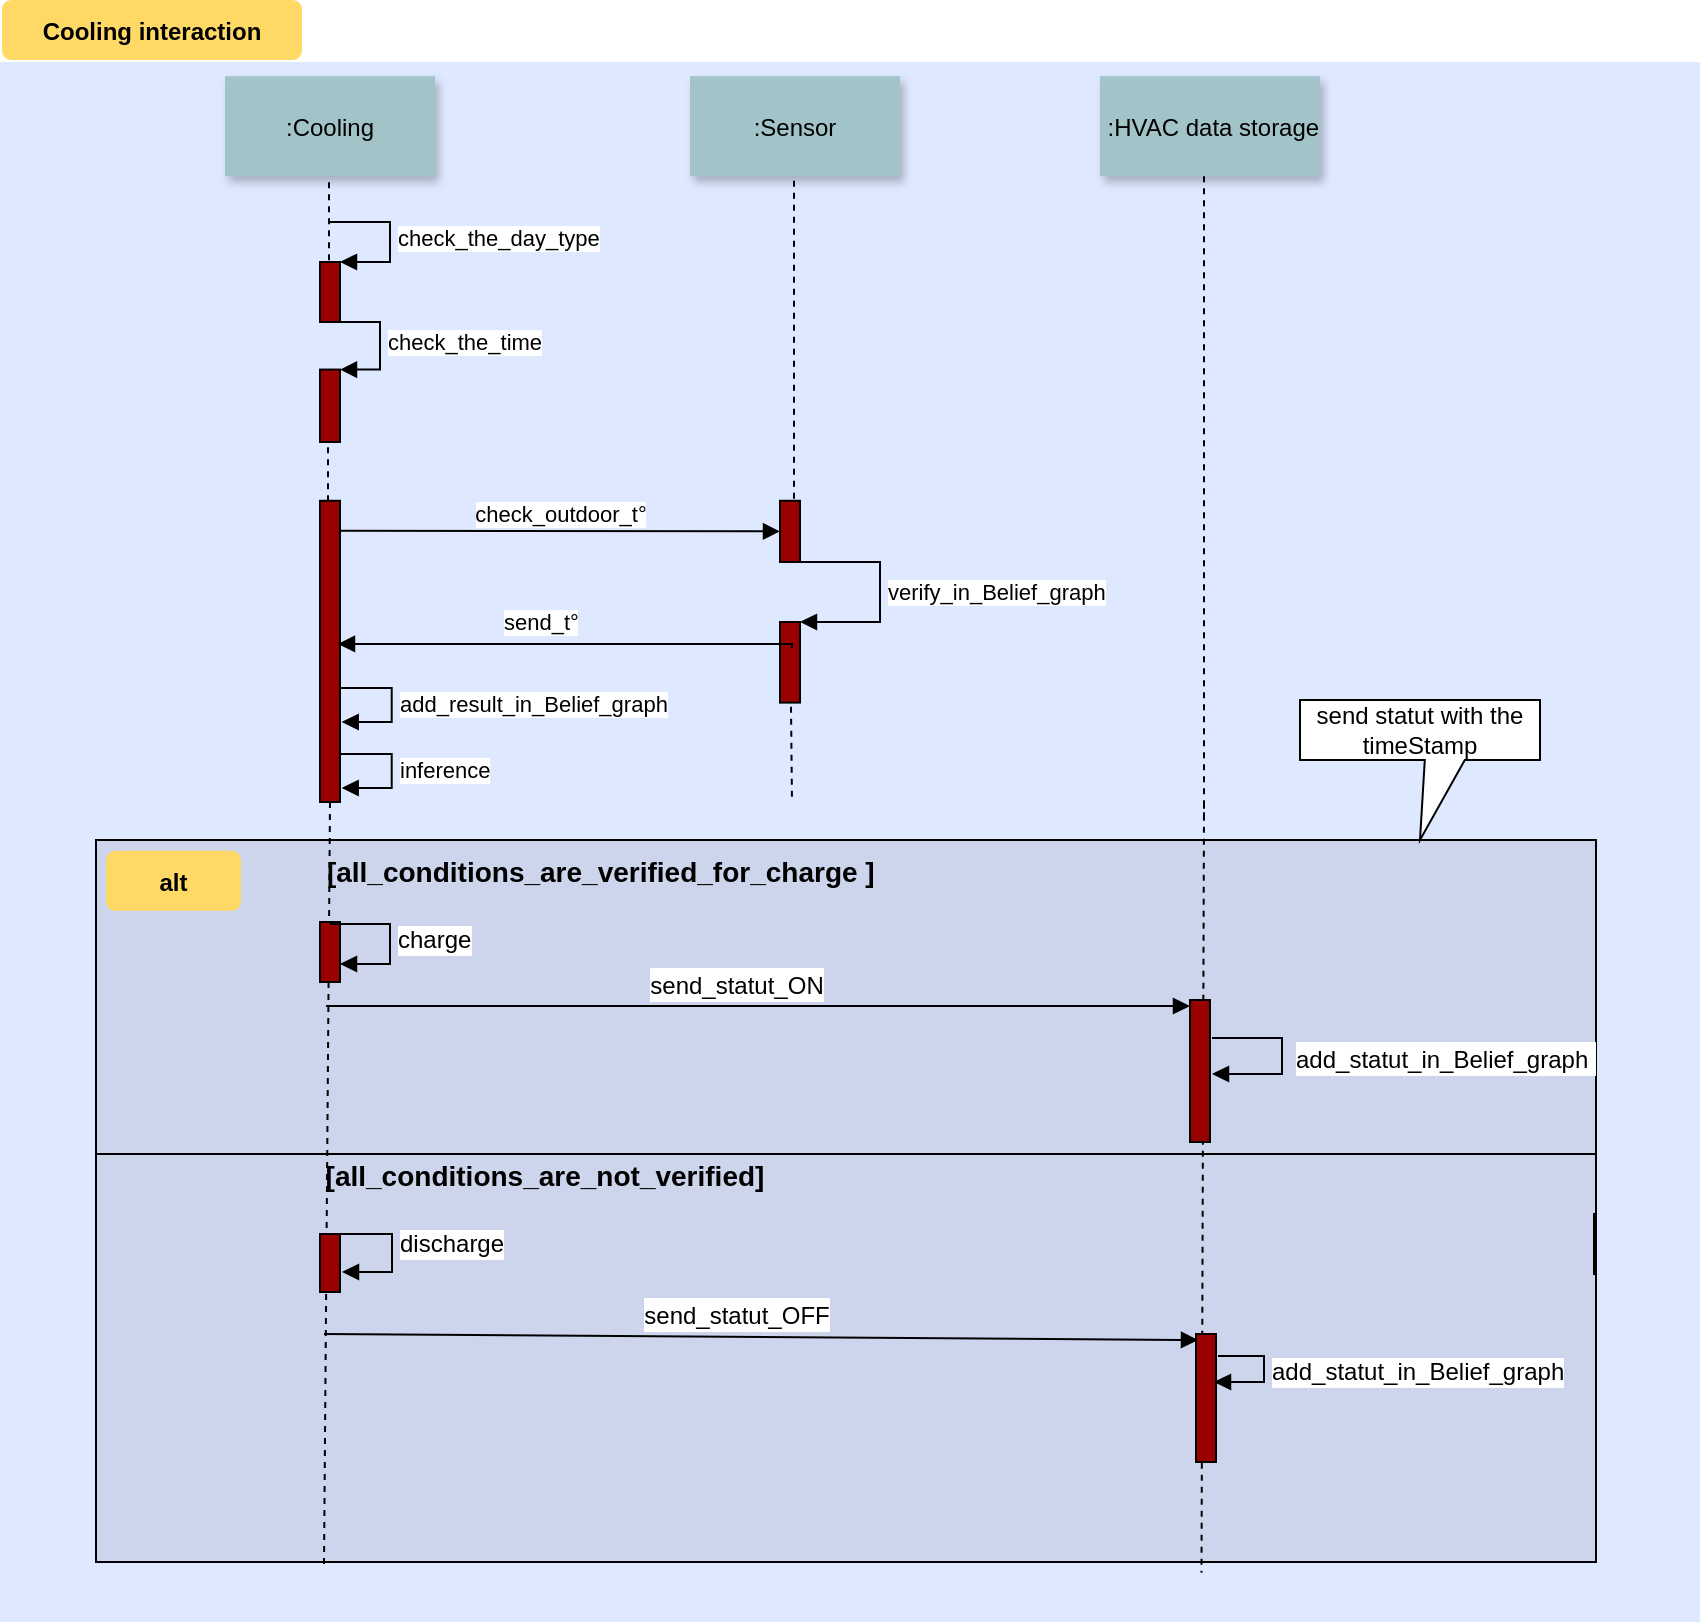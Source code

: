 <mxfile version="20.0.4" type="github" pages="4">
  <diagram name="Page-1" id="9361dd3d-8414-5efd-6122-117bd74ce7a7">
    <mxGraphModel dx="895" dy="699" grid="1" gridSize="10" guides="1" tooltips="1" connect="1" arrows="1" fold="1" page="0" pageScale="1.5" pageWidth="826" pageHeight="1169" background="none" math="0" shadow="0">
      <root>
        <mxCell id="0" />
        <mxCell id="1" parent="0" />
        <mxCell id="69" value="" style="fillColor=#DEE8FF;strokeColor=none" parent="1" vertex="1">
          <mxGeometry x="40" y="80" width="850" height="780" as="geometry" />
        </mxCell>
        <mxCell id="20" value="" style="fillColor=#CCD5EB" parent="1" vertex="1">
          <mxGeometry x="88" y="469" width="750" height="361" as="geometry" />
        </mxCell>
        <mxCell id="4" value=":Cooling" style="shadow=1;fillColor=#A2C4C9;strokeColor=none" parent="1" vertex="1">
          <mxGeometry x="152.5" y="87.08" width="105" height="50" as="geometry" />
        </mxCell>
        <mxCell id="6" value="" style="fillColor=#990000;strokeColor=#000000;" parent="1" vertex="1">
          <mxGeometry x="430" y="299.39" width="10" height="30.61" as="geometry" />
        </mxCell>
        <mxCell id="7" value=":Sensor" style="shadow=1;fillColor=#A2C4C9;strokeColor=none" parent="1" vertex="1">
          <mxGeometry x="385" y="87.08" width="105" height="50" as="geometry" />
        </mxCell>
        <mxCell id="8" value="" style="edgeStyle=none;endArrow=none;dashed=1" parent="1" edge="1">
          <mxGeometry x="306.335" y="164.39" width="100" height="100" as="geometry">
            <mxPoint x="437" y="139.39" as="sourcePoint" />
            <mxPoint x="437" y="299.39" as="targetPoint" />
            <Array as="points">
              <mxPoint x="437" y="219.39" />
            </Array>
          </mxGeometry>
        </mxCell>
        <mxCell id="15" value=" :HVAC data storage" style="shadow=1;fillColor=#A2C4C9;strokeColor=none" parent="1" vertex="1">
          <mxGeometry x="590" y="87.08" width="110" height="50" as="geometry" />
        </mxCell>
        <mxCell id="71" value="Cooling interaction" style="rounded=1;fontStyle=1;fillColor=#FFD966;strokeColor=none" parent="1" vertex="1">
          <mxGeometry x="41" y="49" width="150" height="30" as="geometry" />
        </mxCell>
        <mxCell id="KWaYDghVdsMkwN6aYNVy-91" value="" style="html=1;points=[];perimeter=orthogonalPerimeter;strokeColor=#000000;fillColor=#990000;" parent="1" vertex="1">
          <mxGeometry x="200" y="180" width="10" height="30" as="geometry" />
        </mxCell>
        <mxCell id="KWaYDghVdsMkwN6aYNVy-92" value="check_the_day_type" style="edgeStyle=orthogonalEdgeStyle;html=1;align=left;spacingLeft=2;endArrow=block;rounded=0;entryX=1;entryY=0;" parent="1" target="KWaYDghVdsMkwN6aYNVy-91" edge="1">
          <mxGeometry relative="1" as="geometry">
            <mxPoint x="205" y="160" as="sourcePoint" />
            <Array as="points">
              <mxPoint x="205" y="160" />
              <mxPoint x="235" y="160" />
              <mxPoint x="235" y="180" />
            </Array>
          </mxGeometry>
        </mxCell>
        <mxCell id="KWaYDghVdsMkwN6aYNVy-96" value="" style="html=1;points=[];perimeter=orthogonalPerimeter;strokeColor=#000000;fillColor=#990000;" parent="1" vertex="1">
          <mxGeometry x="200" y="233.78" width="10" height="36.22" as="geometry" />
        </mxCell>
        <mxCell id="KWaYDghVdsMkwN6aYNVy-97" value="check_the_time" style="edgeStyle=orthogonalEdgeStyle;html=1;align=left;spacingLeft=2;endArrow=block;rounded=0;entryX=1;entryY=0;fillColor=#990000;" parent="1" target="KWaYDghVdsMkwN6aYNVy-96" edge="1">
          <mxGeometry relative="1" as="geometry">
            <mxPoint x="205" y="210" as="sourcePoint" />
            <Array as="points">
              <mxPoint x="230" y="210" />
              <mxPoint x="230" y="234" />
            </Array>
          </mxGeometry>
        </mxCell>
        <mxCell id="KWaYDghVdsMkwN6aYNVy-99" value="" style="html=1;points=[];perimeter=orthogonalPerimeter;strokeColor=#000000;fillColor=#990000;" parent="1" vertex="1">
          <mxGeometry x="200" y="299.39" width="10" height="150.61" as="geometry" />
        </mxCell>
        <mxCell id="KWaYDghVdsMkwN6aYNVy-100" value="" style="edgeStyle=none;dashed=1;endArrow=none;exitX=0.4;exitY=1.073;exitDx=0;exitDy=0;exitPerimeter=0;" parent="1" source="KWaYDghVdsMkwN6aYNVy-96" target="KWaYDghVdsMkwN6aYNVy-99" edge="1">
          <mxGeometry x="50" y="300" width="100" height="100" as="geometry">
            <mxPoint x="204" y="272.644" as="sourcePoint" />
            <mxPoint x="204.535" y="399.16" as="targetPoint" />
          </mxGeometry>
        </mxCell>
        <mxCell id="KWaYDghVdsMkwN6aYNVy-106" value="check_outdoor_t°" style="html=1;verticalAlign=bottom;endArrow=block;rounded=0;fillColor=#990000;entryX=0;entryY=0.5;entryDx=0;entryDy=0;" parent="1" target="6" edge="1">
          <mxGeometry width="80" relative="1" as="geometry">
            <mxPoint x="210" y="314.39" as="sourcePoint" />
            <mxPoint x="390" y="314" as="targetPoint" />
          </mxGeometry>
        </mxCell>
        <mxCell id="KWaYDghVdsMkwN6aYNVy-110" value="" style="html=1;points=[];perimeter=orthogonalPerimeter;strokeColor=#000000;fillColor=#990000;" parent="1" vertex="1">
          <mxGeometry x="430" y="360" width="10" height="40.31" as="geometry" />
        </mxCell>
        <mxCell id="KWaYDghVdsMkwN6aYNVy-111" value="verify_in_Belief_graph" style="edgeStyle=orthogonalEdgeStyle;html=1;align=left;spacingLeft=2;endArrow=block;rounded=0;entryX=1;entryY=0;fillColor=#990000;" parent="1" target="KWaYDghVdsMkwN6aYNVy-110" edge="1">
          <mxGeometry relative="1" as="geometry">
            <mxPoint x="440" y="330" as="sourcePoint" />
            <Array as="points">
              <mxPoint x="480" y="330" />
              <mxPoint x="480" y="360" />
            </Array>
          </mxGeometry>
        </mxCell>
        <mxCell id="KWaYDghVdsMkwN6aYNVy-112" value="send_t°" style="endArrow=block;endFill=1;html=1;edgeStyle=orthogonalEdgeStyle;align=left;verticalAlign=top;rounded=0;fillColor=#990000;exitX=0.9;exitY=0.397;exitDx=0;exitDy=0;exitPerimeter=0;entryX=1.2;entryY=0.571;entryDx=0;entryDy=0;entryPerimeter=0;" parent="1" edge="1">
          <mxGeometry x="0.293" y="-24" relative="1" as="geometry">
            <mxPoint x="436" y="373.003" as="sourcePoint" />
            <mxPoint x="209" y="370.968" as="targetPoint" />
            <Array as="points">
              <mxPoint x="436" y="371" />
            </Array>
            <mxPoint as="offset" />
          </mxGeometry>
        </mxCell>
        <mxCell id="KWaYDghVdsMkwN6aYNVy-116" value="add_result_in_Belief_graph" style="edgeStyle=orthogonalEdgeStyle;html=1;align=left;spacingLeft=2;endArrow=block;rounded=0;fillColor=#990000;" parent="1" edge="1">
          <mxGeometry relative="1" as="geometry">
            <mxPoint x="210.41" y="393" as="sourcePoint" />
            <Array as="points">
              <mxPoint x="235.85" y="393" />
              <mxPoint x="235.85" y="410" />
            </Array>
            <mxPoint x="210.85" y="410" as="targetPoint" />
          </mxGeometry>
        </mxCell>
        <mxCell id="KWaYDghVdsMkwN6aYNVy-124" value="" style="edgeStyle=none;dashed=1;endArrow=none;startArrow=none;" parent="1" edge="1">
          <mxGeometry x="51.5" y="-19.83" width="100" height="100" as="geometry">
            <mxPoint x="204.5" y="140.17" as="sourcePoint" />
            <mxPoint x="204.5" y="180.17" as="targetPoint" />
          </mxGeometry>
        </mxCell>
        <mxCell id="72" value="alt" style="rounded=1;fontStyle=1;fillColor=#FFD966;strokeColor=none" parent="1" vertex="1">
          <mxGeometry x="93" y="474.39" width="67.5" height="30" as="geometry" />
        </mxCell>
        <mxCell id="KWaYDghVdsMkwN6aYNVy-128" value="&lt;h1&gt;&lt;font style=&quot;font-size: 14px;&quot;&gt;&lt;span style=&quot;white-space: pre;&quot;&gt; &lt;span style=&quot;white-space: pre;&quot;&gt; &lt;/span&gt;&lt;/span&gt;[all_conditions_are_verified_for_charge ]&lt;/font&gt;&lt;/h1&gt;" style="text;html=1;resizable=0;autosize=1;align=center;verticalAlign=middle;points=[];fillColor=none;strokeColor=none;rounded=0;" parent="1" vertex="1">
          <mxGeometry x="155.5" y="447" width="360" height="70" as="geometry" />
        </mxCell>
        <mxCell id="KWaYDghVdsMkwN6aYNVy-134" value="" style="edgeStyle=none;endArrow=none;dashed=1;entryX=0.152;entryY=1.003;entryDx=0;entryDy=0;entryPerimeter=0;" parent="1" target="20" edge="1">
          <mxGeometry x="74.295" y="454.47" width="100" height="100" as="geometry">
            <mxPoint x="205" y="450" as="sourcePoint" />
            <mxPoint x="205" y="690" as="targetPoint" />
          </mxGeometry>
        </mxCell>
        <mxCell id="KWaYDghVdsMkwN6aYNVy-135" value="" style="edgeStyle=none;endArrow=none;dashed=1;exitX=0.55;exitY=1.05;exitDx=0;exitDy=0;exitPerimeter=0;" parent="1" source="KWaYDghVdsMkwN6aYNVy-110" edge="1">
          <mxGeometry x="271.335" y="420.12" width="100" height="100" as="geometry">
            <mxPoint x="402" y="395.12" as="sourcePoint" />
            <mxPoint x="436" y="450" as="targetPoint" />
          </mxGeometry>
        </mxCell>
        <mxCell id="KWaYDghVdsMkwN6aYNVy-136" value="" style="html=1;verticalAlign=bottom;endArrow=block;rounded=0;fontSize=14;fillColor=#990000;" parent="1" edge="1">
          <mxGeometry width="80" relative="1" as="geometry">
            <mxPoint x="203" y="552" as="sourcePoint" />
            <mxPoint x="635" y="552" as="targetPoint" />
          </mxGeometry>
        </mxCell>
        <mxCell id="KWaYDghVdsMkwN6aYNVy-139" value="&lt;font style=&quot;font-size: 12px;&quot;&gt;send_statut_ON&lt;/font&gt;" style="edgeLabel;html=1;align=center;verticalAlign=middle;resizable=0;points=[];fontSize=14;" parent="KWaYDghVdsMkwN6aYNVy-136" vertex="1" connectable="0">
          <mxGeometry x="-0.682" y="2" relative="1" as="geometry">
            <mxPoint x="136" y="-9" as="offset" />
          </mxGeometry>
        </mxCell>
        <mxCell id="KWaYDghVdsMkwN6aYNVy-137" value="" style="edgeStyle=none;endArrow=none;dashed=1;" parent="1" edge="1">
          <mxGeometry x="498.795" y="159.16" width="100" height="100" as="geometry">
            <mxPoint x="642" y="137.08" as="sourcePoint" />
            <mxPoint x="642" y="457.08" as="targetPoint" />
            <Array as="points">
              <mxPoint x="642" y="297.08" />
              <mxPoint x="642" y="407.08" />
            </Array>
          </mxGeometry>
        </mxCell>
        <mxCell id="KWaYDghVdsMkwN6aYNVy-138" value="" style="edgeStyle=none;endArrow=none;dashed=1;entryX=0.737;entryY=1.015;entryDx=0;entryDy=0;entryPerimeter=0;" parent="1" target="20" edge="1">
          <mxGeometry x="581.488" y="515.39" width="100" height="100" as="geometry">
            <mxPoint x="642" y="450.39" as="sourcePoint" />
            <mxPoint x="642" y="540" as="targetPoint" />
          </mxGeometry>
        </mxCell>
        <mxCell id="KWaYDghVdsMkwN6aYNVy-153" value="" style="endArrow=none;html=1;edgeStyle=orthogonalEdgeStyle;rounded=0;fontSize=12;fillColor=#990000;" parent="1" edge="1">
          <mxGeometry relative="1" as="geometry">
            <mxPoint x="88" y="626" as="sourcePoint" />
            <mxPoint x="838" y="686" as="targetPoint" />
            <Array as="points">
              <mxPoint x="838" y="626" />
              <mxPoint x="838" y="656" />
              <mxPoint x="837" y="656" />
            </Array>
          </mxGeometry>
        </mxCell>
        <mxCell id="KWaYDghVdsMkwN6aYNVy-160" value="&lt;h1&gt;&lt;font style=&quot;font-size: 14px;&quot;&gt;[all_conditions_are_not_verified]&lt;/font&gt;&lt;/h1&gt;" style="text;html=1;resizable=0;autosize=1;align=center;verticalAlign=middle;points=[];fillColor=none;strokeColor=none;rounded=0;fontSize=12;" parent="1" vertex="1">
          <mxGeometry x="192" y="599" width="240" height="70" as="geometry" />
        </mxCell>
        <mxCell id="KWaYDghVdsMkwN6aYNVy-161" value="" style="html=1;verticalAlign=bottom;endArrow=block;rounded=0;fontSize=14;fillColor=#990000;" parent="1" edge="1">
          <mxGeometry width="80" relative="1" as="geometry">
            <mxPoint x="202" y="716" as="sourcePoint" />
            <mxPoint x="639" y="719" as="targetPoint" />
          </mxGeometry>
        </mxCell>
        <mxCell id="KWaYDghVdsMkwN6aYNVy-162" value="&lt;font style=&quot;font-size: 12px;&quot;&gt;send_statut_OFF&lt;/font&gt;" style="edgeLabel;html=1;align=center;verticalAlign=middle;resizable=0;points=[];fontSize=14;" parent="KWaYDghVdsMkwN6aYNVy-161" vertex="1" connectable="0">
          <mxGeometry x="-0.682" y="2" relative="1" as="geometry">
            <mxPoint x="136" y="-9" as="offset" />
          </mxGeometry>
        </mxCell>
        <mxCell id="KWaYDghVdsMkwN6aYNVy-166" value="" style="html=1;points=[];perimeter=orthogonalPerimeter;fontSize=14;strokeColor=#000000;fillColor=#990000;" parent="1" vertex="1">
          <mxGeometry x="635" y="549" width="10" height="71" as="geometry" />
        </mxCell>
        <mxCell id="KWaYDghVdsMkwN6aYNVy-167" value="&lt;font style=&quot;font-size: 12px;&quot;&gt;add_statut_in_Belief_graph&lt;/font&gt;&amp;nbsp;" style="edgeStyle=orthogonalEdgeStyle;html=1;align=left;spacingLeft=2;endArrow=block;rounded=0;entryX=1;entryY=0;fontSize=14;fillColor=#990000;" parent="1" edge="1">
          <mxGeometry x="0.023" y="3" relative="1" as="geometry">
            <mxPoint x="646" y="568" as="sourcePoint" />
            <Array as="points">
              <mxPoint x="681" y="568" />
              <mxPoint x="681" y="586" />
            </Array>
            <mxPoint x="646" y="586" as="targetPoint" />
            <mxPoint as="offset" />
          </mxGeometry>
        </mxCell>
        <mxCell id="KWaYDghVdsMkwN6aYNVy-170" value="" style="html=1;points=[];perimeter=orthogonalPerimeter;fontSize=12;strokeColor=#000000;fillColor=#990000;" parent="1" vertex="1">
          <mxGeometry x="638" y="716" width="10" height="64" as="geometry" />
        </mxCell>
        <mxCell id="KWaYDghVdsMkwN6aYNVy-171" value="add_statut_in_Belief_graph" style="edgeStyle=orthogonalEdgeStyle;html=1;align=left;spacingLeft=2;endArrow=block;rounded=0;entryX=1;entryY=0;fontSize=12;fillColor=#990000;" parent="1" edge="1">
          <mxGeometry relative="1" as="geometry">
            <mxPoint x="649" y="727" as="sourcePoint" />
            <Array as="points">
              <mxPoint x="672" y="727" />
              <mxPoint x="672" y="740" />
            </Array>
            <mxPoint x="647" y="740" as="targetPoint" />
          </mxGeometry>
        </mxCell>
        <mxCell id="a3HRklHgAuPiqRUHubjU-73" value="" style="html=1;points=[];perimeter=orthogonalPerimeter;fillColor=#990000;" parent="1" vertex="1">
          <mxGeometry x="200" y="666" width="10" height="29" as="geometry" />
        </mxCell>
        <mxCell id="a3HRklHgAuPiqRUHubjU-74" value="&lt;font style=&quot;font-size: 12px;&quot;&gt;discharge&lt;/font&gt;" style="edgeStyle=orthogonalEdgeStyle;html=1;align=left;spacingLeft=2;endArrow=block;rounded=0;entryX=1;entryY=0;" parent="1" edge="1">
          <mxGeometry relative="1" as="geometry">
            <mxPoint x="201" y="666" as="sourcePoint" />
            <Array as="points">
              <mxPoint x="211" y="666" />
              <mxPoint x="236" y="666" />
              <mxPoint x="236" y="685" />
            </Array>
            <mxPoint x="211" y="685" as="targetPoint" />
          </mxGeometry>
        </mxCell>
        <mxCell id="a3HRklHgAuPiqRUHubjU-75" value="" style="html=1;points=[];perimeter=orthogonalPerimeter;fillColor=#990000;" parent="1" vertex="1">
          <mxGeometry x="200" y="510" width="10" height="30" as="geometry" />
        </mxCell>
        <mxCell id="a3HRklHgAuPiqRUHubjU-76" value="&lt;font style=&quot;font-size: 12px;&quot;&gt;charge&lt;/font&gt;" style="edgeStyle=orthogonalEdgeStyle;html=1;align=left;spacingLeft=2;endArrow=block;rounded=0;entryX=1;entryY=0;" parent="1" edge="1">
          <mxGeometry relative="1" as="geometry">
            <mxPoint x="205" y="511" as="sourcePoint" />
            <Array as="points">
              <mxPoint x="235" y="511" />
            </Array>
            <mxPoint x="210" y="531" as="targetPoint" />
          </mxGeometry>
        </mxCell>
        <mxCell id="gYqp3dGPUbctehR9Qz2K-74" value="send statut with the timeStamp" style="shape=callout;whiteSpace=wrap;html=1;perimeter=calloutPerimeter;fontSize=12;fillColor=#FFFFFF;size=40;position=0.52;" parent="1" vertex="1">
          <mxGeometry x="690" y="399" width="120" height="70" as="geometry" />
        </mxCell>
        <mxCell id="VB29xxVvGVRYYTNChbio-74" value="inference" style="edgeStyle=orthogonalEdgeStyle;html=1;align=left;spacingLeft=2;endArrow=block;rounded=0;fillColor=#990000;" parent="1" edge="1">
          <mxGeometry relative="1" as="geometry">
            <mxPoint x="210.41" y="426" as="sourcePoint" />
            <Array as="points">
              <mxPoint x="235.85" y="426" />
              <mxPoint x="235.85" y="443" />
            </Array>
            <mxPoint x="210.85" y="443" as="targetPoint" />
          </mxGeometry>
        </mxCell>
      </root>
    </mxGraphModel>
  </diagram>
  <diagram id="0Hnkepwca97X6Aeg9WFG" name="Page-2">
    <mxGraphModel dx="895" dy="699" grid="1" gridSize="10" guides="1" tooltips="1" connect="1" arrows="1" fold="1" page="1" pageScale="1" pageWidth="827" pageHeight="1169" math="0" shadow="0">
      <root>
        <mxCell id="0" />
        <mxCell id="1" parent="0" />
        <mxCell id="5OgemiJRWwcm6Hdpr0hp-1" value="" style="fillColor=#DEE8FF;strokeColor=none" parent="1" vertex="1">
          <mxGeometry x="40" y="80" width="850" height="650" as="geometry" />
        </mxCell>
        <mxCell id="5OgemiJRWwcm6Hdpr0hp-2" value="" style="fillColor=#CCD5EB" parent="1" vertex="1">
          <mxGeometry x="88" y="328" width="752" height="352" as="geometry" />
        </mxCell>
        <mxCell id="5OgemiJRWwcm6Hdpr0hp-3" value=":DHW" style="shadow=1;fillColor=#A2C4C9;strokeColor=none" parent="1" vertex="1">
          <mxGeometry x="152.5" y="87.08" width="105" height="50" as="geometry" />
        </mxCell>
        <mxCell id="5OgemiJRWwcm6Hdpr0hp-7" value="" style="shadow=1;fillColor=#A2C4C9;strokeColor=none" parent="1" vertex="1">
          <mxGeometry x="590.004" y="87.08" width="105" height="50" as="geometry" />
        </mxCell>
        <mxCell id="5OgemiJRWwcm6Hdpr0hp-8" value="DHW interaction" style="rounded=1;fontStyle=1;fillColor=#FFD966;strokeColor=none" parent="1" vertex="1">
          <mxGeometry x="40" y="50" width="150" height="30" as="geometry" />
        </mxCell>
        <mxCell id="5OgemiJRWwcm6Hdpr0hp-9" value="" style="html=1;points=[];perimeter=orthogonalPerimeter;strokeColor=#000000;fillColor=#990000;" parent="1" vertex="1">
          <mxGeometry x="200" y="180" width="10" height="30" as="geometry" />
        </mxCell>
        <mxCell id="5OgemiJRWwcm6Hdpr0hp-10" value="check_the_day_type" style="edgeStyle=orthogonalEdgeStyle;html=1;align=left;spacingLeft=2;endArrow=block;rounded=0;entryX=1;entryY=0;" parent="1" target="5OgemiJRWwcm6Hdpr0hp-9" edge="1">
          <mxGeometry relative="1" as="geometry">
            <mxPoint x="205" y="160" as="sourcePoint" />
            <Array as="points">
              <mxPoint x="205" y="160" />
              <mxPoint x="235" y="160" />
              <mxPoint x="235" y="180" />
            </Array>
          </mxGeometry>
        </mxCell>
        <mxCell id="5OgemiJRWwcm6Hdpr0hp-11" value="" style="html=1;points=[];perimeter=orthogonalPerimeter;strokeColor=#000000;fillColor=#990000;" parent="1" vertex="1">
          <mxGeometry x="200" y="233.78" width="10" height="36.22" as="geometry" />
        </mxCell>
        <mxCell id="5OgemiJRWwcm6Hdpr0hp-12" value="check_the_time" style="edgeStyle=orthogonalEdgeStyle;html=1;align=left;spacingLeft=2;endArrow=block;rounded=0;entryX=1;entryY=0;fillColor=#990000;" parent="1" target="5OgemiJRWwcm6Hdpr0hp-11" edge="1">
          <mxGeometry relative="1" as="geometry">
            <mxPoint x="205" y="210" as="sourcePoint" />
            <Array as="points">
              <mxPoint x="230" y="210" />
              <mxPoint x="230" y="234" />
            </Array>
          </mxGeometry>
        </mxCell>
        <mxCell id="5OgemiJRWwcm6Hdpr0hp-14" value="" style="edgeStyle=none;dashed=1;endArrow=none;exitX=0.4;exitY=1.073;exitDx=0;exitDy=0;exitPerimeter=0;" parent="1" edge="1">
          <mxGeometry x="51" y="300" width="100" height="100" as="geometry">
            <mxPoint x="205" y="272.644" as="sourcePoint" />
            <mxPoint x="205" y="430" as="targetPoint" />
          </mxGeometry>
        </mxCell>
        <mxCell id="5OgemiJRWwcm6Hdpr0hp-20" value="" style="edgeStyle=none;dashed=1;endArrow=none;startArrow=none;" parent="1" edge="1">
          <mxGeometry x="51.5" y="-19.83" width="100" height="100" as="geometry">
            <mxPoint x="204.5" y="140.17" as="sourcePoint" />
            <mxPoint x="204.5" y="180.17" as="targetPoint" />
          </mxGeometry>
        </mxCell>
        <mxCell id="5OgemiJRWwcm6Hdpr0hp-21" value="alt" style="rounded=1;fontStyle=1;fillColor=#FFD966;strokeColor=none" parent="1" vertex="1">
          <mxGeometry x="93" y="337.39" width="67.5" height="30" as="geometry" />
        </mxCell>
        <mxCell id="5OgemiJRWwcm6Hdpr0hp-22" value="&lt;h1&gt;&lt;font style=&quot;font-size: 14px;&quot;&gt;&lt;span style=&quot;white-space: pre;&quot;&gt; &lt;span style=&quot;white-space: pre;&quot;&gt; &lt;/span&gt;&lt;/span&gt;[all_conditions_are_verified_for_charge ]&lt;/font&gt;&lt;/h1&gt;" style="text;html=1;resizable=0;autosize=1;align=center;verticalAlign=middle;points=[];fillColor=none;strokeColor=none;rounded=0;" parent="1" vertex="1">
          <mxGeometry x="157" y="311.39" width="360" height="70" as="geometry" />
        </mxCell>
        <mxCell id="5OgemiJRWwcm6Hdpr0hp-23" value="" style="edgeStyle=none;endArrow=none;dashed=1;entryX=0.152;entryY=1.003;entryDx=0;entryDy=0;entryPerimeter=0;" parent="1" target="5OgemiJRWwcm6Hdpr0hp-2" edge="1">
          <mxGeometry x="74.295" y="454.47" width="100" height="100" as="geometry">
            <mxPoint x="204.96" y="429.47" as="sourcePoint" />
            <mxPoint x="205" y="690" as="targetPoint" />
          </mxGeometry>
        </mxCell>
        <mxCell id="5OgemiJRWwcm6Hdpr0hp-25" value="" style="html=1;verticalAlign=bottom;endArrow=block;rounded=0;fontSize=14;fillColor=#990000;" parent="1" edge="1">
          <mxGeometry width="80" relative="1" as="geometry">
            <mxPoint x="205" y="432" as="sourcePoint" />
            <mxPoint x="637" y="432" as="targetPoint" />
          </mxGeometry>
        </mxCell>
        <mxCell id="5OgemiJRWwcm6Hdpr0hp-26" value="&lt;font style=&quot;font-size: 12px;&quot;&gt;send_statut_ON&lt;/font&gt;" style="edgeLabel;html=1;align=center;verticalAlign=middle;resizable=0;points=[];fontSize=14;" parent="5OgemiJRWwcm6Hdpr0hp-25" vertex="1" connectable="0">
          <mxGeometry x="-0.682" y="2" relative="1" as="geometry">
            <mxPoint x="136" y="-9" as="offset" />
          </mxGeometry>
        </mxCell>
        <mxCell id="5OgemiJRWwcm6Hdpr0hp-27" value="" style="edgeStyle=none;endArrow=none;dashed=1;" parent="1" edge="1">
          <mxGeometry x="498.795" y="159.16" width="100" height="100" as="geometry">
            <mxPoint x="642" y="137.08" as="sourcePoint" />
            <mxPoint x="642" y="457.08" as="targetPoint" />
            <Array as="points">
              <mxPoint x="642" y="297.08" />
              <mxPoint x="642" y="407.08" />
            </Array>
          </mxGeometry>
        </mxCell>
        <mxCell id="5OgemiJRWwcm6Hdpr0hp-28" value="" style="edgeStyle=none;endArrow=none;dashed=1;" parent="1" edge="1">
          <mxGeometry x="581.488" y="515.39" width="100" height="100" as="geometry">
            <mxPoint x="642" y="450.39" as="sourcePoint" />
            <mxPoint x="642" y="650" as="targetPoint" />
          </mxGeometry>
        </mxCell>
        <mxCell id="5OgemiJRWwcm6Hdpr0hp-29" value="" style="endArrow=none;html=1;edgeStyle=orthogonalEdgeStyle;rounded=0;fontSize=12;fillColor=#990000;" parent="1" edge="1">
          <mxGeometry relative="1" as="geometry">
            <mxPoint x="90" y="502" as="sourcePoint" />
            <mxPoint x="840" y="562" as="targetPoint" />
            <Array as="points">
              <mxPoint x="840" y="502" />
              <mxPoint x="840" y="532" />
              <mxPoint x="839" y="532" />
            </Array>
          </mxGeometry>
        </mxCell>
        <mxCell id="5OgemiJRWwcm6Hdpr0hp-30" value="&lt;h1&gt;&lt;font style=&quot;font-size: 14px;&quot;&gt;[all_conditions_are_not_verified]&lt;/font&gt;&lt;/h1&gt;" style="text;html=1;resizable=0;autosize=1;align=center;verticalAlign=middle;points=[];fillColor=none;strokeColor=none;rounded=0;fontSize=12;" parent="1" vertex="1">
          <mxGeometry x="192" y="481" width="240" height="70" as="geometry" />
        </mxCell>
        <mxCell id="5OgemiJRWwcm6Hdpr0hp-31" value="" style="html=1;verticalAlign=bottom;endArrow=block;rounded=0;fontSize=14;fillColor=#990000;" parent="1" edge="1">
          <mxGeometry width="80" relative="1" as="geometry">
            <mxPoint x="202" y="587" as="sourcePoint" />
            <mxPoint x="639" y="590" as="targetPoint" />
          </mxGeometry>
        </mxCell>
        <mxCell id="5OgemiJRWwcm6Hdpr0hp-32" value="&lt;font style=&quot;font-size: 12px;&quot;&gt;send_statut_OFF&lt;/font&gt;" style="edgeLabel;html=1;align=center;verticalAlign=middle;resizable=0;points=[];fontSize=14;" parent="5OgemiJRWwcm6Hdpr0hp-31" vertex="1" connectable="0">
          <mxGeometry x="-0.682" y="2" relative="1" as="geometry">
            <mxPoint x="136" y="-9" as="offset" />
          </mxGeometry>
        </mxCell>
        <mxCell id="5OgemiJRWwcm6Hdpr0hp-33" value="" style="html=1;points=[];perimeter=orthogonalPerimeter;fontSize=14;strokeColor=#000000;fillColor=#990000;" parent="1" vertex="1">
          <mxGeometry x="637" y="410" width="10" height="80" as="geometry" />
        </mxCell>
        <mxCell id="5OgemiJRWwcm6Hdpr0hp-34" value="&lt;font style=&quot;font-size: 12px;&quot;&gt;add_statut_in_Belief_graph&lt;/font&gt;&amp;nbsp;" style="edgeStyle=orthogonalEdgeStyle;html=1;align=left;spacingLeft=2;endArrow=block;rounded=0;entryX=1;entryY=0;fontSize=14;fillColor=#990000;" parent="1" edge="1">
          <mxGeometry x="0.023" y="3" relative="1" as="geometry">
            <mxPoint x="646" y="437" as="sourcePoint" />
            <Array as="points">
              <mxPoint x="681" y="437" />
              <mxPoint x="681" y="455" />
            </Array>
            <mxPoint x="646" y="455" as="targetPoint" />
            <mxPoint as="offset" />
          </mxGeometry>
        </mxCell>
        <mxCell id="5OgemiJRWwcm6Hdpr0hp-35" value="" style="html=1;points=[];perimeter=orthogonalPerimeter;fontSize=12;strokeColor=#000000;fillColor=#990000;" parent="1" vertex="1">
          <mxGeometry x="638" y="570" width="10" height="90" as="geometry" />
        </mxCell>
        <mxCell id="5OgemiJRWwcm6Hdpr0hp-36" value="add_statut_in_Belief_graph" style="edgeStyle=orthogonalEdgeStyle;html=1;align=left;spacingLeft=2;endArrow=block;rounded=0;entryX=1;entryY=0;fontSize=12;fillColor=#990000;" parent="1" edge="1">
          <mxGeometry relative="1" as="geometry">
            <mxPoint x="649" y="599" as="sourcePoint" />
            <Array as="points">
              <mxPoint x="672" y="599" />
              <mxPoint x="672" y="612" />
            </Array>
            <mxPoint x="647" y="612" as="targetPoint" />
          </mxGeometry>
        </mxCell>
        <mxCell id="5OgemiJRWwcm6Hdpr0hp-37" value="" style="html=1;points=[];perimeter=orthogonalPerimeter;fillColor=#990000;" parent="1" vertex="1">
          <mxGeometry x="200" y="546" width="10" height="29" as="geometry" />
        </mxCell>
        <mxCell id="5OgemiJRWwcm6Hdpr0hp-38" value="&lt;font style=&quot;font-size: 12px;&quot;&gt;discharge&lt;/font&gt;" style="edgeStyle=orthogonalEdgeStyle;html=1;align=left;spacingLeft=2;endArrow=block;rounded=0;entryX=1;entryY=0;" parent="1" edge="1">
          <mxGeometry relative="1" as="geometry">
            <mxPoint x="201" y="546" as="sourcePoint" />
            <Array as="points">
              <mxPoint x="211" y="546" />
              <mxPoint x="236" y="546" />
              <mxPoint x="236" y="565" />
            </Array>
            <mxPoint x="211" y="565" as="targetPoint" />
          </mxGeometry>
        </mxCell>
        <mxCell id="5OgemiJRWwcm6Hdpr0hp-39" value="" style="html=1;points=[];perimeter=orthogonalPerimeter;fillColor=#990000;" parent="1" vertex="1">
          <mxGeometry x="200" y="377" width="10" height="30" as="geometry" />
        </mxCell>
        <mxCell id="5OgemiJRWwcm6Hdpr0hp-40" value="&lt;font style=&quot;font-size: 12px;&quot;&gt;charge&lt;/font&gt;" style="edgeStyle=orthogonalEdgeStyle;html=1;align=left;spacingLeft=2;endArrow=block;rounded=0;entryX=1;entryY=0;" parent="1" edge="1">
          <mxGeometry relative="1" as="geometry">
            <mxPoint x="205" y="377" as="sourcePoint" />
            <Array as="points">
              <mxPoint x="235" y="377" />
            </Array>
            <mxPoint x="210" y="397" as="targetPoint" />
          </mxGeometry>
        </mxCell>
        <mxCell id="TCTStluP6K_yQyGyzVh--1" value="send statut with the timeStamp" style="shape=callout;whiteSpace=wrap;html=1;perimeter=calloutPerimeter;fontSize=12;fillColor=#FFFFFF;size=40;position=0.52;" parent="1" vertex="1">
          <mxGeometry x="695" y="258" width="125" height="70" as="geometry" />
        </mxCell>
      </root>
    </mxGraphModel>
  </diagram>
  <diagram id="4yh84ayIvZUvWcjXpOY2" name="Page-3">
    <mxGraphModel dx="895" dy="699" grid="1" gridSize="10" guides="1" tooltips="1" connect="1" arrows="1" fold="1" page="1" pageScale="1" pageWidth="827" pageHeight="1169" math="0" shadow="0">
      <root>
        <mxCell id="0" />
        <mxCell id="1" parent="0" />
        <mxCell id="c-RM-tAHRf-GxuLEvtzX-1" value="" style="fillColor=#DEE8FF;strokeColor=none" parent="1" vertex="1">
          <mxGeometry x="40" y="80" width="850" height="650" as="geometry" />
        </mxCell>
        <mxCell id="c-RM-tAHRf-GxuLEvtzX-2" value="" style="fillColor=#CCD5EB" parent="1" vertex="1">
          <mxGeometry x="88" y="328" width="752" height="352" as="geometry" />
        </mxCell>
        <mxCell id="c-RM-tAHRf-GxuLEvtzX-3" value=":Electricity storage" style="shadow=1;fillColor=#A2C4C9;strokeColor=none" parent="1" vertex="1">
          <mxGeometry x="146.25" y="87.08" width="117.5" height="50" as="geometry" />
        </mxCell>
        <mxCell id="c-RM-tAHRf-GxuLEvtzX-4" value="" style="shadow=1;fillColor=#A2C4C9;strokeColor=none" parent="1" vertex="1">
          <mxGeometry x="590.004" y="87.08" width="105" height="50" as="geometry" />
        </mxCell>
        <mxCell id="c-RM-tAHRf-GxuLEvtzX-5" value="Electricity storage  interaction" style="rounded=1;fontStyle=1;fillColor=#FFD966;strokeColor=none" parent="1" vertex="1">
          <mxGeometry x="41" y="49" width="179" height="30" as="geometry" />
        </mxCell>
        <mxCell id="c-RM-tAHRf-GxuLEvtzX-6" value="" style="html=1;points=[];perimeter=orthogonalPerimeter;strokeColor=#000000;fillColor=#990000;" parent="1" vertex="1">
          <mxGeometry x="200" y="180" width="10" height="30" as="geometry" />
        </mxCell>
        <mxCell id="c-RM-tAHRf-GxuLEvtzX-7" value="check_the_day_type" style="edgeStyle=orthogonalEdgeStyle;html=1;align=left;spacingLeft=2;endArrow=block;rounded=0;entryX=1;entryY=0;" parent="1" target="c-RM-tAHRf-GxuLEvtzX-6" edge="1">
          <mxGeometry relative="1" as="geometry">
            <mxPoint x="205" y="160" as="sourcePoint" />
            <Array as="points">
              <mxPoint x="205" y="160" />
              <mxPoint x="235" y="160" />
              <mxPoint x="235" y="180" />
            </Array>
          </mxGeometry>
        </mxCell>
        <mxCell id="c-RM-tAHRf-GxuLEvtzX-8" value="" style="html=1;points=[];perimeter=orthogonalPerimeter;strokeColor=#000000;fillColor=#990000;" parent="1" vertex="1">
          <mxGeometry x="200" y="233.78" width="10" height="36.22" as="geometry" />
        </mxCell>
        <mxCell id="c-RM-tAHRf-GxuLEvtzX-9" value="check_the_time" style="edgeStyle=orthogonalEdgeStyle;html=1;align=left;spacingLeft=2;endArrow=block;rounded=0;entryX=1;entryY=0;fillColor=#990000;" parent="1" target="c-RM-tAHRf-GxuLEvtzX-8" edge="1">
          <mxGeometry relative="1" as="geometry">
            <mxPoint x="205" y="210" as="sourcePoint" />
            <Array as="points">
              <mxPoint x="230" y="210" />
              <mxPoint x="230" y="234" />
            </Array>
          </mxGeometry>
        </mxCell>
        <mxCell id="c-RM-tAHRf-GxuLEvtzX-10" value="" style="edgeStyle=none;dashed=1;endArrow=none;exitX=0.4;exitY=1.073;exitDx=0;exitDy=0;exitPerimeter=0;" parent="1" edge="1">
          <mxGeometry x="51" y="300" width="100" height="100" as="geometry">
            <mxPoint x="205" y="272.644" as="sourcePoint" />
            <mxPoint x="205" y="430" as="targetPoint" />
          </mxGeometry>
        </mxCell>
        <mxCell id="c-RM-tAHRf-GxuLEvtzX-11" value="" style="edgeStyle=none;dashed=1;endArrow=none;startArrow=none;" parent="1" edge="1">
          <mxGeometry x="51.5" y="-19.83" width="100" height="100" as="geometry">
            <mxPoint x="204.5" y="140.17" as="sourcePoint" />
            <mxPoint x="204.5" y="180.17" as="targetPoint" />
          </mxGeometry>
        </mxCell>
        <mxCell id="c-RM-tAHRf-GxuLEvtzX-12" value="alt" style="rounded=1;fontStyle=1;fillColor=#FFD966;strokeColor=none" parent="1" vertex="1">
          <mxGeometry x="93" y="337.39" width="67.5" height="30" as="geometry" />
        </mxCell>
        <mxCell id="c-RM-tAHRf-GxuLEvtzX-13" value="&lt;h1&gt;&lt;font style=&quot;font-size: 14px;&quot;&gt;&lt;span style=&quot;white-space: pre;&quot;&gt; &lt;span style=&quot;white-space: pre;&quot;&gt; &lt;/span&gt;&lt;/span&gt;[all_conditions_are_verified_for_charge ]&lt;/font&gt;&lt;/h1&gt;" style="text;html=1;resizable=0;autosize=1;align=center;verticalAlign=middle;points=[];fillColor=none;strokeColor=none;rounded=0;" parent="1" vertex="1">
          <mxGeometry x="157" y="311.39" width="360" height="70" as="geometry" />
        </mxCell>
        <mxCell id="c-RM-tAHRf-GxuLEvtzX-14" value="" style="edgeStyle=none;endArrow=none;dashed=1;entryX=0.152;entryY=1.003;entryDx=0;entryDy=0;entryPerimeter=0;" parent="1" target="c-RM-tAHRf-GxuLEvtzX-2" edge="1">
          <mxGeometry x="74.295" y="454.47" width="100" height="100" as="geometry">
            <mxPoint x="204.96" y="429.47" as="sourcePoint" />
            <mxPoint x="205" y="690" as="targetPoint" />
          </mxGeometry>
        </mxCell>
        <mxCell id="c-RM-tAHRf-GxuLEvtzX-15" value="" style="html=1;verticalAlign=bottom;endArrow=block;rounded=0;fontSize=14;fillColor=#990000;" parent="1" edge="1">
          <mxGeometry width="80" relative="1" as="geometry">
            <mxPoint x="205" y="428" as="sourcePoint" />
            <mxPoint x="637" y="428" as="targetPoint" />
          </mxGeometry>
        </mxCell>
        <mxCell id="c-RM-tAHRf-GxuLEvtzX-16" value="&lt;font style=&quot;font-size: 12px;&quot;&gt;send_statut_ON&lt;/font&gt;" style="edgeLabel;html=1;align=center;verticalAlign=middle;resizable=0;points=[];fontSize=14;" parent="c-RM-tAHRf-GxuLEvtzX-15" vertex="1" connectable="0">
          <mxGeometry x="-0.682" y="2" relative="1" as="geometry">
            <mxPoint x="136" y="-9" as="offset" />
          </mxGeometry>
        </mxCell>
        <mxCell id="c-RM-tAHRf-GxuLEvtzX-17" value="" style="edgeStyle=none;endArrow=none;dashed=1;" parent="1" edge="1">
          <mxGeometry x="498.795" y="159.16" width="100" height="100" as="geometry">
            <mxPoint x="642" y="137.08" as="sourcePoint" />
            <mxPoint x="642" y="457.08" as="targetPoint" />
            <Array as="points">
              <mxPoint x="642" y="297.08" />
              <mxPoint x="642" y="407.08" />
            </Array>
          </mxGeometry>
        </mxCell>
        <mxCell id="c-RM-tAHRf-GxuLEvtzX-18" value="" style="edgeStyle=none;endArrow=none;dashed=1;" parent="1" edge="1">
          <mxGeometry x="581.488" y="515.39" width="100" height="100" as="geometry">
            <mxPoint x="642" y="450.39" as="sourcePoint" />
            <mxPoint x="642" y="650" as="targetPoint" />
          </mxGeometry>
        </mxCell>
        <mxCell id="c-RM-tAHRf-GxuLEvtzX-19" value="" style="endArrow=none;html=1;edgeStyle=orthogonalEdgeStyle;rounded=0;fontSize=12;fillColor=#990000;" parent="1" edge="1">
          <mxGeometry relative="1" as="geometry">
            <mxPoint x="90" y="505" as="sourcePoint" />
            <mxPoint x="840" y="565" as="targetPoint" />
            <Array as="points">
              <mxPoint x="840" y="505" />
              <mxPoint x="840" y="535" />
              <mxPoint x="839" y="535" />
            </Array>
          </mxGeometry>
        </mxCell>
        <mxCell id="c-RM-tAHRf-GxuLEvtzX-20" value="&lt;h1&gt;&lt;font style=&quot;font-size: 14px;&quot;&gt;[all_conditions_are_not_verified]&lt;/font&gt;&lt;/h1&gt;" style="text;html=1;resizable=0;autosize=1;align=center;verticalAlign=middle;points=[];fillColor=none;strokeColor=none;rounded=0;fontSize=12;" parent="1" vertex="1">
          <mxGeometry x="192" y="481" width="240" height="70" as="geometry" />
        </mxCell>
        <mxCell id="c-RM-tAHRf-GxuLEvtzX-21" value="" style="html=1;verticalAlign=bottom;endArrow=block;rounded=0;fontSize=14;fillColor=#990000;" parent="1" edge="1">
          <mxGeometry width="80" relative="1" as="geometry">
            <mxPoint x="202" y="592" as="sourcePoint" />
            <mxPoint x="639" y="595" as="targetPoint" />
          </mxGeometry>
        </mxCell>
        <mxCell id="c-RM-tAHRf-GxuLEvtzX-22" value="&lt;font style=&quot;font-size: 12px;&quot;&gt;send_statut_OFF&lt;/font&gt;" style="edgeLabel;html=1;align=center;verticalAlign=middle;resizable=0;points=[];fontSize=14;" parent="c-RM-tAHRf-GxuLEvtzX-21" vertex="1" connectable="0">
          <mxGeometry x="-0.682" y="2" relative="1" as="geometry">
            <mxPoint x="136" y="-9" as="offset" />
          </mxGeometry>
        </mxCell>
        <mxCell id="c-RM-tAHRf-GxuLEvtzX-23" value="" style="html=1;points=[];perimeter=orthogonalPerimeter;fontSize=14;strokeColor=#000000;fillColor=#990000;" parent="1" vertex="1">
          <mxGeometry x="637" y="421" width="10" height="69" as="geometry" />
        </mxCell>
        <mxCell id="c-RM-tAHRf-GxuLEvtzX-24" value="&lt;font style=&quot;font-size: 12px;&quot;&gt;add_statut_in_Belief_graph&lt;/font&gt;&amp;nbsp;" style="edgeStyle=orthogonalEdgeStyle;html=1;align=left;spacingLeft=2;endArrow=block;rounded=0;entryX=1;entryY=0;fontSize=14;fillColor=#990000;" parent="1" edge="1">
          <mxGeometry x="0.023" y="3" relative="1" as="geometry">
            <mxPoint x="646" y="439" as="sourcePoint" />
            <Array as="points">
              <mxPoint x="670" y="439" />
              <mxPoint x="670" y="457" />
            </Array>
            <mxPoint x="646" y="457" as="targetPoint" />
            <mxPoint as="offset" />
          </mxGeometry>
        </mxCell>
        <mxCell id="c-RM-tAHRf-GxuLEvtzX-25" value="" style="html=1;points=[];perimeter=orthogonalPerimeter;fontSize=12;strokeColor=#000000;fillColor=#990000;" parent="1" vertex="1">
          <mxGeometry x="638" y="581" width="10" height="89" as="geometry" />
        </mxCell>
        <mxCell id="c-RM-tAHRf-GxuLEvtzX-26" value="add_statut_in_Belief_graph" style="edgeStyle=orthogonalEdgeStyle;html=1;align=left;spacingLeft=2;endArrow=block;rounded=0;entryX=1;entryY=0;fontSize=12;fillColor=#990000;" parent="1" edge="1">
          <mxGeometry relative="1" as="geometry">
            <mxPoint x="649" y="606" as="sourcePoint" />
            <Array as="points">
              <mxPoint x="672" y="606" />
              <mxPoint x="672" y="619" />
            </Array>
            <mxPoint x="647" y="619" as="targetPoint" />
          </mxGeometry>
        </mxCell>
        <mxCell id="c-RM-tAHRf-GxuLEvtzX-27" value="" style="html=1;points=[];perimeter=orthogonalPerimeter;fillColor=#990000;" parent="1" vertex="1">
          <mxGeometry x="200" y="546" width="10" height="29" as="geometry" />
        </mxCell>
        <mxCell id="c-RM-tAHRf-GxuLEvtzX-28" value="&lt;font style=&quot;font-size: 12px;&quot;&gt;discharge&lt;/font&gt;" style="edgeStyle=orthogonalEdgeStyle;html=1;align=left;spacingLeft=2;endArrow=block;rounded=0;entryX=1;entryY=0;" parent="1" edge="1">
          <mxGeometry relative="1" as="geometry">
            <mxPoint x="201" y="546" as="sourcePoint" />
            <Array as="points">
              <mxPoint x="211" y="546" />
              <mxPoint x="236" y="546" />
              <mxPoint x="236" y="565" />
            </Array>
            <mxPoint x="211" y="565" as="targetPoint" />
          </mxGeometry>
        </mxCell>
        <mxCell id="c-RM-tAHRf-GxuLEvtzX-29" value="" style="html=1;points=[];perimeter=orthogonalPerimeter;fillColor=#990000;" parent="1" vertex="1">
          <mxGeometry x="200" y="377" width="10" height="30" as="geometry" />
        </mxCell>
        <mxCell id="c-RM-tAHRf-GxuLEvtzX-30" value="&lt;font style=&quot;font-size: 12px;&quot;&gt;charge&lt;/font&gt;" style="edgeStyle=orthogonalEdgeStyle;html=1;align=left;spacingLeft=2;endArrow=block;rounded=0;entryX=1;entryY=0;" parent="1" edge="1">
          <mxGeometry relative="1" as="geometry">
            <mxPoint x="205" y="377" as="sourcePoint" />
            <Array as="points">
              <mxPoint x="235" y="377" />
            </Array>
            <mxPoint x="210" y="397" as="targetPoint" />
          </mxGeometry>
        </mxCell>
        <mxCell id="bN1FXoAWhtlngv9hkx2L-1" value="send statut with the timeStamp" style="shape=callout;whiteSpace=wrap;html=1;perimeter=calloutPerimeter;fontSize=12;fillColor=#FFFFFF;size=40;position=0.52;" parent="1" vertex="1">
          <mxGeometry x="707" y="258" width="120" height="70" as="geometry" />
        </mxCell>
      </root>
    </mxGraphModel>
  </diagram>
  <diagram id="C9sDLvsd9lR9OQKlUK9_" name="Page-4">
    <mxGraphModel dx="895" dy="699" grid="1" gridSize="10" guides="1" tooltips="1" connect="1" arrows="1" fold="1" page="1" pageScale="1" pageWidth="827" pageHeight="1169" math="0" shadow="0">
      <root>
        <mxCell id="0" />
        <mxCell id="1" parent="0" />
        <mxCell id="tjDxbB9_1_XbaKRjjOOT-1" value="" style="whiteSpace=wrap;html=1;aspect=fixed;fillColor=#E8E8E8;" parent="1" vertex="1">
          <mxGeometry x="124" y="40" width="580" height="580" as="geometry" />
        </mxCell>
        <mxCell id="tjDxbB9_1_XbaKRjjOOT-2" value="Sensor" style="shape=umlActor;verticalLabelPosition=bottom;verticalAlign=top;html=1;" parent="1" vertex="1">
          <mxGeometry x="750" y="121" width="30" height="60" as="geometry" />
        </mxCell>
        <mxCell id="tjDxbB9_1_XbaKRjjOOT-5" value="Cooling" style="shape=umlActor;verticalLabelPosition=bottom;verticalAlign=top;html=1;strokeColor=#000000;" parent="1" vertex="1">
          <mxGeometry x="49" y="152" width="30" height="60" as="geometry" />
        </mxCell>
        <mxCell id="tjDxbB9_1_XbaKRjjOOT-6" value="Charge" style="ellipse;whiteSpace=wrap;html=1;" parent="1" vertex="1">
          <mxGeometry x="199" y="108" width="111" height="60" as="geometry" />
        </mxCell>
        <mxCell id="tjDxbB9_1_XbaKRjjOOT-7" value="Verify day type and hour" style="ellipse;whiteSpace=wrap;html=1;" parent="1" vertex="1">
          <mxGeometry x="530" y="510" width="140" height="60" as="geometry" />
        </mxCell>
        <mxCell id="tjDxbB9_1_XbaKRjjOOT-9" value="Verify outdoor t°" style="ellipse;whiteSpace=wrap;html=1;" parent="1" vertex="1">
          <mxGeometry x="530" y="108" width="130" height="62" as="geometry" />
        </mxCell>
        <mxCell id="ehUWVchXU3hBwlth39zi-2" value="&lt;span style=&quot;background-color: rgb(255, 255, 255);&quot;&gt;&amp;nbsp;HVAC data storage/&lt;br&gt;Cooling&lt;br&gt;&lt;/span&gt;" style="shape=umlActor;verticalLabelPosition=bottom;verticalAlign=top;html=1;" parent="1" vertex="1">
          <mxGeometry x="750" y="311" width="30" height="60" as="geometry" />
        </mxCell>
        <mxCell id="ehUWVchXU3hBwlth39zi-5" value="save status&amp;nbsp;" style="ellipse;whiteSpace=wrap;html=1;" parent="1" vertex="1">
          <mxGeometry x="530" y="300" width="150" height="60" as="geometry" />
        </mxCell>
        <mxCell id="ehUWVchXU3hBwlth39zi-13" value="" style="endArrow=none;startArrow=none;endFill=0;startFill=0;endSize=8;html=1;verticalAlign=bottom;labelBackgroundColor=none;strokeWidth=3;rounded=0;entryX=0;entryY=0.5;entryDx=0;entryDy=0;exitX=1;exitY=0.333;exitDx=0;exitDy=0;exitPerimeter=0;" parent="1" source="tjDxbB9_1_XbaKRjjOOT-5" target="tjDxbB9_1_XbaKRjjOOT-6" edge="1">
          <mxGeometry width="160" relative="1" as="geometry">
            <mxPoint x="89" y="170" as="sourcePoint" />
            <mxPoint x="199" y="170" as="targetPoint" />
          </mxGeometry>
        </mxCell>
        <mxCell id="ehUWVchXU3hBwlth39zi-15" value="Discharge" style="ellipse;whiteSpace=wrap;html=1;" parent="1" vertex="1">
          <mxGeometry x="199" y="300" width="111" height="60" as="geometry" />
        </mxCell>
        <mxCell id="ehUWVchXU3hBwlth39zi-16" value="" style="endArrow=none;startArrow=none;endFill=0;startFill=0;endSize=8;html=1;verticalAlign=bottom;labelBackgroundColor=none;strokeWidth=3;rounded=0;entryX=0.063;entryY=0.2;entryDx=0;entryDy=0;entryPerimeter=0;exitX=1;exitY=0.333;exitDx=0;exitDy=0;exitPerimeter=0;" parent="1" source="tjDxbB9_1_XbaKRjjOOT-5" target="ehUWVchXU3hBwlth39zi-15" edge="1">
          <mxGeometry width="160" relative="1" as="geometry">
            <mxPoint x="90" y="110" as="sourcePoint" />
            <mxPoint x="240" y="119.5" as="targetPoint" />
          </mxGeometry>
        </mxCell>
        <mxCell id="ehUWVchXU3hBwlth39zi-17" value="&amp;lt;&amp;lt;include&amp;gt;&amp;gt;" style="endArrow=open;startArrow=none;endFill=0;startFill=0;endSize=8;html=1;verticalAlign=bottom;dashed=1;labelBackgroundColor=none;rounded=0;entryX=0;entryY=0.5;entryDx=0;entryDy=0;" parent="1" target="tjDxbB9_1_XbaKRjjOOT-9" edge="1">
          <mxGeometry width="160" relative="1" as="geometry">
            <mxPoint x="310" y="139" as="sourcePoint" />
            <mxPoint x="480" y="110" as="targetPoint" />
          </mxGeometry>
        </mxCell>
        <mxCell id="ehUWVchXU3hBwlth39zi-18" value="&amp;lt;&amp;lt;include&amp;gt;&amp;gt;" style="endArrow=open;startArrow=none;endFill=0;startFill=0;endSize=8;html=1;verticalAlign=bottom;dashed=1;labelBackgroundColor=none;rounded=0;exitX=1;exitY=0.5;exitDx=0;exitDy=0;entryX=0.015;entryY=0.629;entryDx=0;entryDy=0;entryPerimeter=0;" parent="1" target="tjDxbB9_1_XbaKRjjOOT-9" edge="1">
          <mxGeometry x="0.19" y="5" width="160" relative="1" as="geometry">
            <mxPoint x="310" y="335" as="sourcePoint" />
            <mxPoint x="534" y="140" as="targetPoint" />
            <Array as="points" />
            <mxPoint as="offset" />
          </mxGeometry>
        </mxCell>
        <mxCell id="ehUWVchXU3hBwlth39zi-19" value="" style="endArrow=none;startArrow=none;endFill=0;startFill=0;endSize=8;html=1;verticalAlign=bottom;labelBackgroundColor=none;strokeWidth=3;rounded=0;" parent="1" edge="1">
          <mxGeometry width="160" relative="1" as="geometry">
            <mxPoint x="660" y="141" as="sourcePoint" />
            <mxPoint x="750" y="141" as="targetPoint" />
          </mxGeometry>
        </mxCell>
        <mxCell id="_Lbgu6OoIOtIgvVcuRWT-2" value="&amp;lt;&amp;lt;include&amp;gt;&amp;gt;" style="endArrow=open;startArrow=none;endFill=0;startFill=0;endSize=8;html=1;verticalAlign=bottom;dashed=1;labelBackgroundColor=none;rounded=0;exitX=1;exitY=0.617;exitDx=0;exitDy=0;exitPerimeter=0;entryX=0;entryY=0;entryDx=0;entryDy=0;" parent="1" source="ehUWVchXU3hBwlth39zi-15" target="tjDxbB9_1_XbaKRjjOOT-7" edge="1">
          <mxGeometry width="160" relative="1" as="geometry">
            <mxPoint x="310.996" y="265.02" as="sourcePoint" />
            <mxPoint x="370" y="441.98" as="targetPoint" />
            <Array as="points" />
          </mxGeometry>
        </mxCell>
        <mxCell id="_Lbgu6OoIOtIgvVcuRWT-3" value="&amp;lt;&amp;lt;include&amp;gt;&amp;gt;" style="endArrow=open;startArrow=none;endFill=0;startFill=0;endSize=8;html=1;verticalAlign=bottom;dashed=1;labelBackgroundColor=none;rounded=0;exitX=1;exitY=0.5;exitDx=0;exitDy=0;entryX=0.5;entryY=0;entryDx=0;entryDy=0;" parent="1" source="tjDxbB9_1_XbaKRjjOOT-6" target="tjDxbB9_1_XbaKRjjOOT-7" edge="1">
          <mxGeometry width="160" relative="1" as="geometry">
            <mxPoint x="320" y="273" as="sourcePoint" />
            <mxPoint x="510" y="170" as="targetPoint" />
            <Array as="points" />
          </mxGeometry>
        </mxCell>
        <mxCell id="_Lbgu6OoIOtIgvVcuRWT-4" value="" style="endArrow=none;startArrow=none;endFill=0;startFill=0;endSize=8;html=1;verticalAlign=bottom;labelBackgroundColor=none;strokeWidth=3;rounded=0;exitX=1;exitY=0.5;exitDx=0;exitDy=0;entryX=0;entryY=0.333;entryDx=0;entryDy=0;entryPerimeter=0;" parent="1" source="ehUWVchXU3hBwlth39zi-5" target="ehUWVchXU3hBwlth39zi-2" edge="1">
          <mxGeometry width="160" relative="1" as="geometry">
            <mxPoint x="690" y="370" as="sourcePoint" />
            <mxPoint x="750" y="370" as="targetPoint" />
          </mxGeometry>
        </mxCell>
        <mxCell id="_Lbgu6OoIOtIgvVcuRWT-7" value="send statut" style="ellipse;whiteSpace=wrap;html=1;" parent="1" vertex="1">
          <mxGeometry x="199" y="500" width="111" height="60" as="geometry" />
        </mxCell>
        <mxCell id="_Lbgu6OoIOtIgvVcuRWT-8" value="" style="endArrow=none;startArrow=none;endFill=0;startFill=0;endSize=8;html=1;verticalAlign=bottom;labelBackgroundColor=none;strokeWidth=3;rounded=0;entryX=0;entryY=0;entryDx=0;entryDy=0;" parent="1" target="_Lbgu6OoIOtIgvVcuRWT-7" edge="1">
          <mxGeometry width="160" relative="1" as="geometry">
            <mxPoint x="80" y="170" as="sourcePoint" />
            <mxPoint x="249" y="170" as="targetPoint" />
          </mxGeometry>
        </mxCell>
      </root>
    </mxGraphModel>
  </diagram>
</mxfile>
